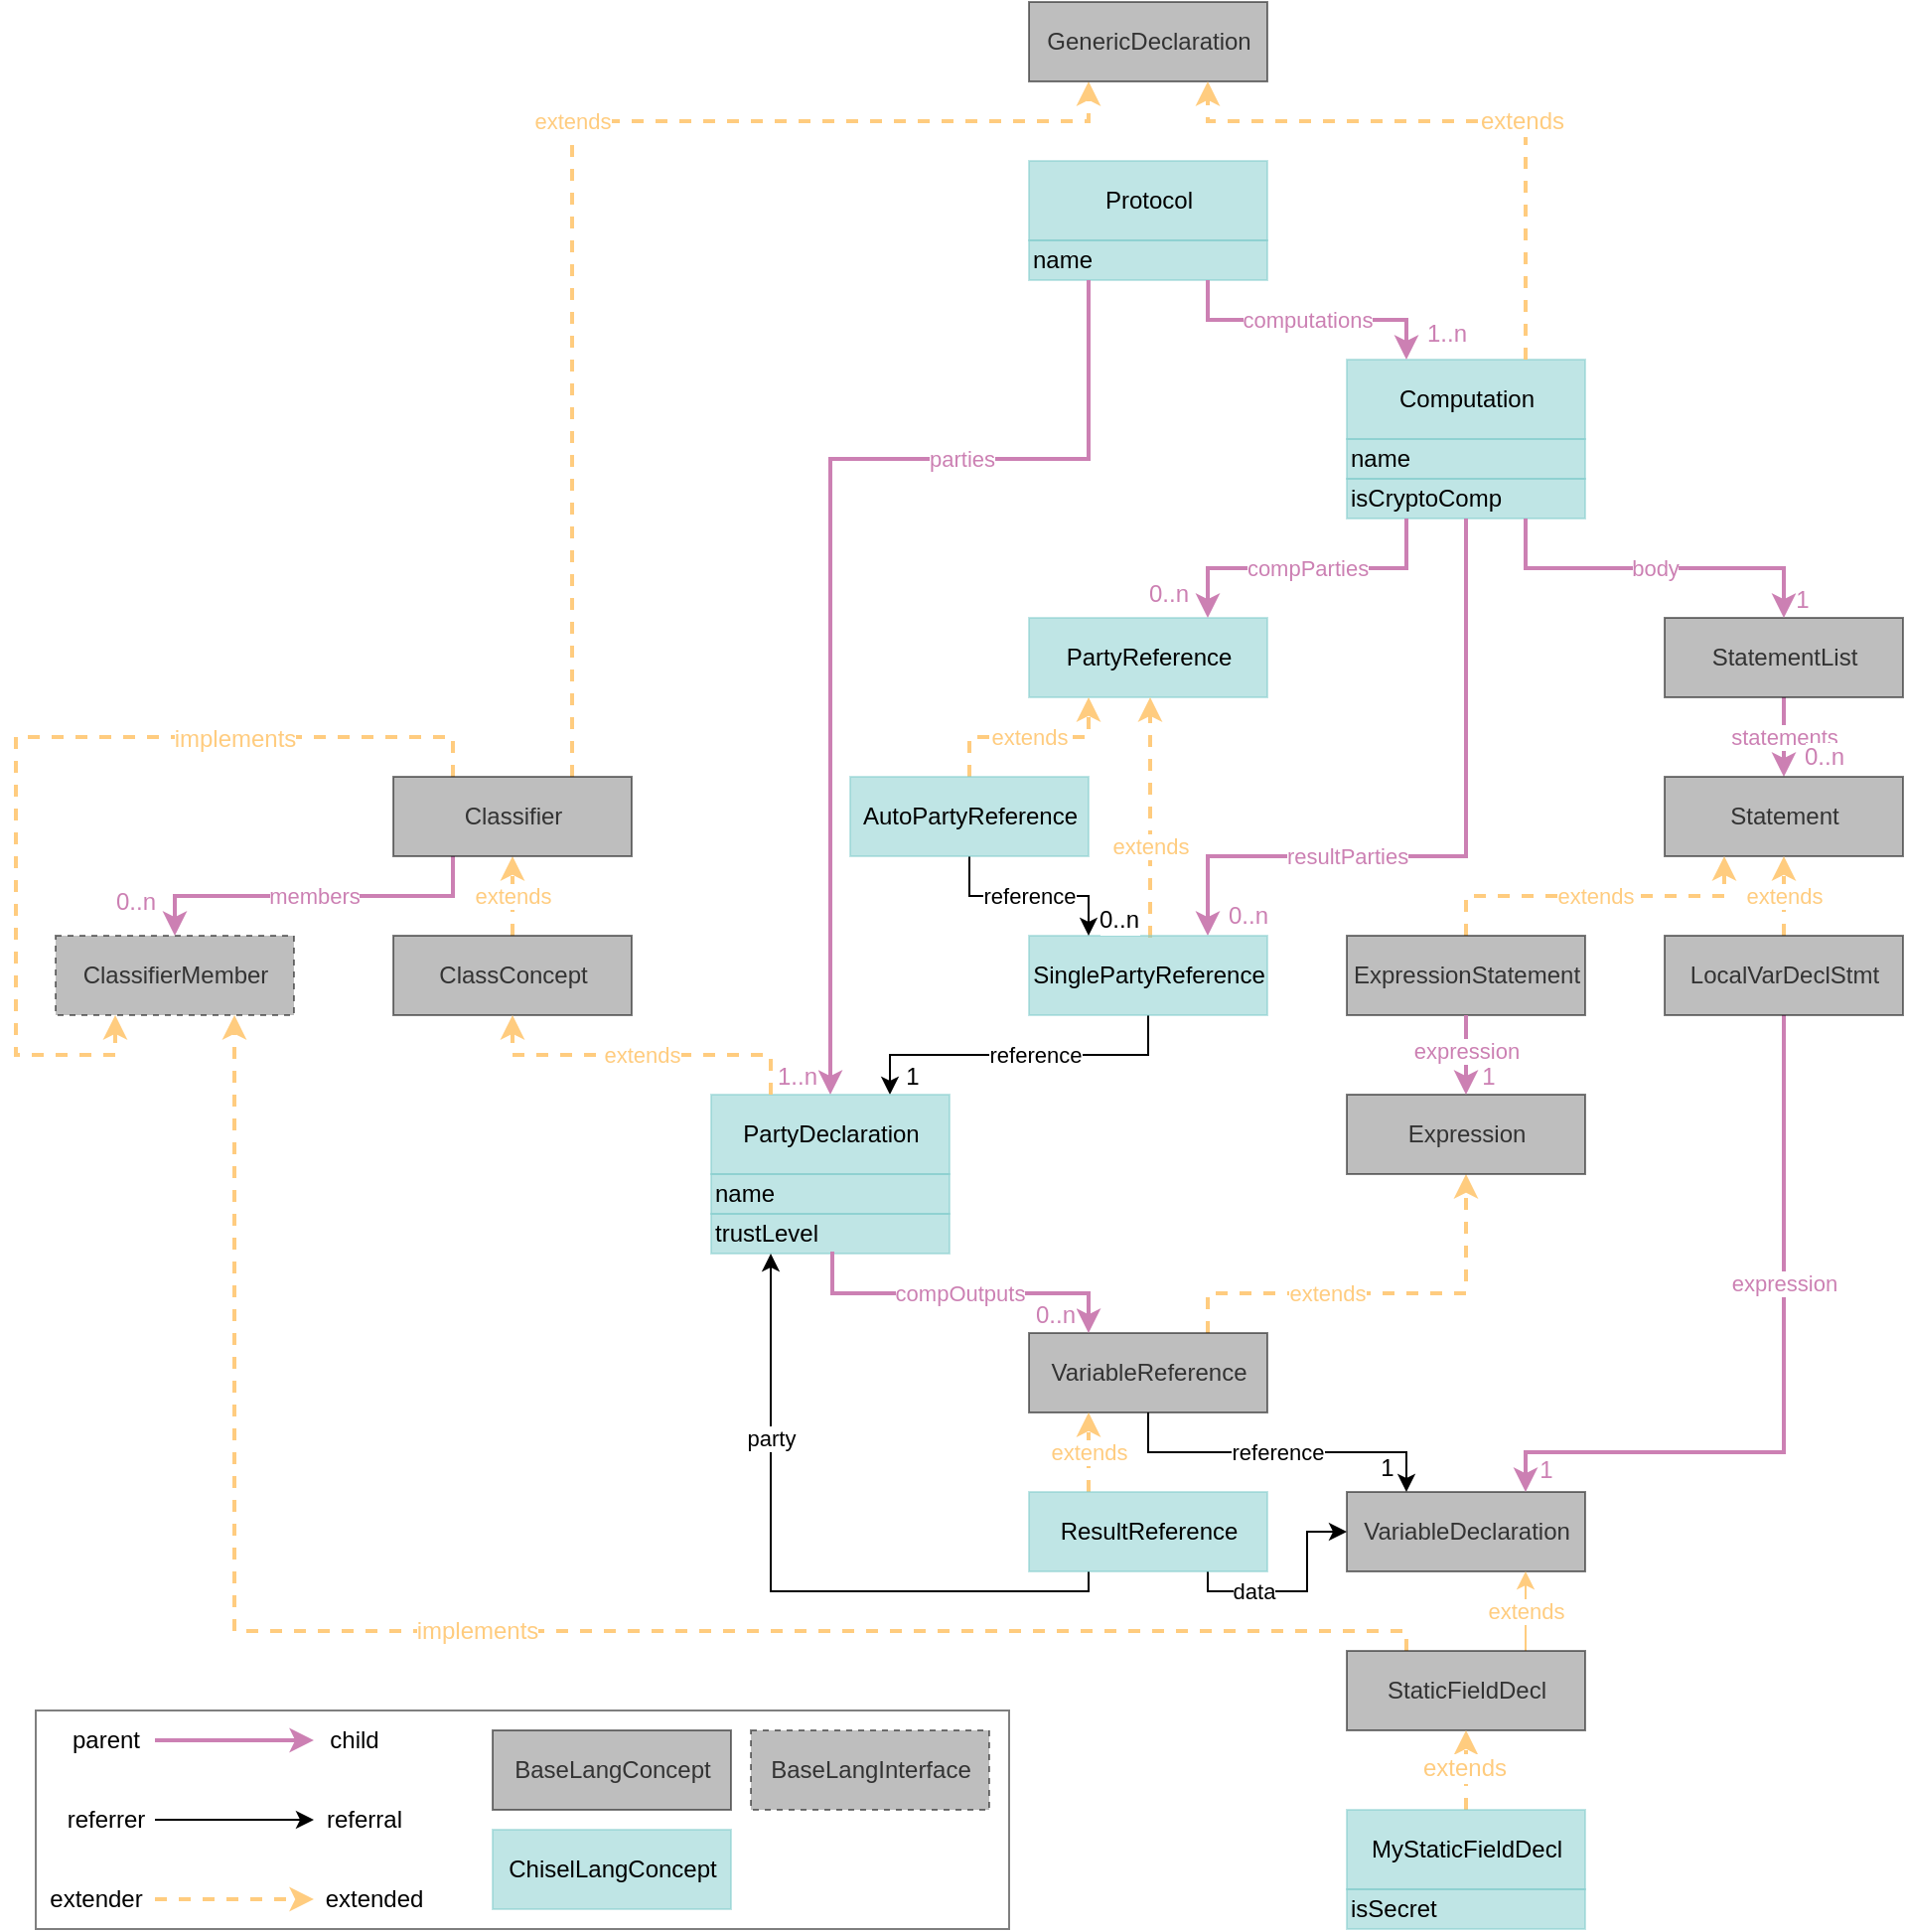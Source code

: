 <mxfile version="12.6.5" type="device"><diagram id="C5RBs43oDa-KdzZeNtuy" name="Page-1"><mxGraphModel dx="2404" dy="1042" grid="1" gridSize="10" guides="1" tooltips="1" connect="1" arrows="1" fold="1" page="1" pageScale="1" pageWidth="827" pageHeight="1169" math="0" shadow="0"><root><mxCell id="WIyWlLk6GJQsqaUBKTNV-0"/><mxCell id="WIyWlLk6GJQsqaUBKTNV-1" parent="WIyWlLk6GJQsqaUBKTNV-0"/><mxCell id="5RTyx34YN-kH-CKHKLqB-13" value="ClassifierMember" style="html=1;fillColor=#7F7F7F;strokeColor=#000000;fontColor=#333333;opacity=50;dashed=1;" parent="WIyWlLk6GJQsqaUBKTNV-1" vertex="1"><mxGeometry x="-490" y="480" width="120" height="40" as="geometry"/></mxCell><mxCell id="5RTyx34YN-kH-CKHKLqB-48" value="&lt;font color=&quot;#cc80b3&quot;&gt;statements&lt;/font&gt;" style="edgeStyle=orthogonalEdgeStyle;rounded=0;orthogonalLoop=1;jettySize=auto;html=1;exitX=0.5;exitY=1;exitDx=0;exitDy=0;entryX=0.5;entryY=0;entryDx=0;entryDy=0;strokeWidth=2;strokeColor=#CC80B3;" parent="WIyWlLk6GJQsqaUBKTNV-1" source="5RTyx34YN-kH-CKHKLqB-20" target="5RTyx34YN-kH-CKHKLqB-21" edge="1"><mxGeometry relative="1" as="geometry"/></mxCell><mxCell id="5RTyx34YN-kH-CKHKLqB-49" value="0..n" style="text;html=1;align=center;verticalAlign=middle;resizable=0;points=[];labelBackgroundColor=#ffffff;fontColor=#CC80B3;" parent="5RTyx34YN-kH-CKHKLqB-48" vertex="1" connectable="0"><mxGeometry x="0.723" relative="1" as="geometry"><mxPoint x="20" y="-4.45" as="offset"/></mxGeometry></mxCell><mxCell id="5RTyx34YN-kH-CKHKLqB-20" value="StatementList" style="html=1;fillColor=#7F7F7F;strokeColor=#000000;fontColor=#333333;opacity=50;" parent="WIyWlLk6GJQsqaUBKTNV-1" vertex="1"><mxGeometry x="320" y="320" width="120" height="40" as="geometry"/></mxCell><mxCell id="5RTyx34YN-kH-CKHKLqB-21" value="Statement" style="html=1;fillColor=#7F7F7F;strokeColor=#000000;fontColor=#333333;opacity=50;" parent="WIyWlLk6GJQsqaUBKTNV-1" vertex="1"><mxGeometry x="320" y="400" width="120" height="40" as="geometry"/></mxCell><mxCell id="5RTyx34YN-kH-CKHKLqB-24" value="" style="group;fillColor=#80CCCC;strokeColor=#80CCCC;opacity=0;" parent="WIyWlLk6GJQsqaUBKTNV-1" vertex="1" connectable="0"><mxGeometry x="160" y="190" width="120" height="80" as="geometry"/></mxCell><mxCell id="5RTyx34YN-kH-CKHKLqB-11" value="Computation" style="html=1;fillColor=#80CCCC;strokeColor=#80CCCC;opacity=50;" parent="5RTyx34YN-kH-CKHKLqB-24" vertex="1"><mxGeometry width="120" height="40" as="geometry"/></mxCell><mxCell id="5RTyx34YN-kH-CKHKLqB-16" value="isCryptoComp" style="html=1;align=left;fillColor=#80CCCC;strokeColor=#80CCCC;opacity=50;" parent="5RTyx34YN-kH-CKHKLqB-24" vertex="1"><mxGeometry y="60" width="120" height="20" as="geometry"/></mxCell><mxCell id="5RTyx34YN-kH-CKHKLqB-17" value="name" style="html=1;align=left;fillColor=#80CCCC;strokeColor=#80CCCC;opacity=50;" parent="5RTyx34YN-kH-CKHKLqB-24" vertex="1"><mxGeometry y="40" width="120" height="20" as="geometry"/></mxCell><mxCell id="5RTyx34YN-kH-CKHKLqB-25" value="" style="group;fillColor=#80CCCC;strokeColor=#80CCCC;verticalAlign=middle;opacity=0;" parent="WIyWlLk6GJQsqaUBKTNV-1" vertex="1" connectable="0"><mxGeometry y="90" width="120" height="60" as="geometry"/></mxCell><mxCell id="5RTyx34YN-kH-CKHKLqB-9" value="Protocol" style="html=1;strokeColor=#80CCCC;fillColor=#80CCCC;opacity=50;" parent="5RTyx34YN-kH-CKHKLqB-25" vertex="1"><mxGeometry width="120" height="40" as="geometry"/></mxCell><mxCell id="5RTyx34YN-kH-CKHKLqB-18" value="name" style="html=1;align=left;strokeColor=#80CCCC;fillColor=#80CCCC;opacity=50;" parent="5RTyx34YN-kH-CKHKLqB-25" vertex="1"><mxGeometry y="40" width="120" height="20" as="geometry"/></mxCell><mxCell id="5RTyx34YN-kH-CKHKLqB-61" value="reference" style="edgeStyle=orthogonalEdgeStyle;rounded=0;jumpStyle=none;orthogonalLoop=1;jettySize=auto;html=1;exitX=0.5;exitY=1;exitDx=0;exitDy=0;strokeColor=#000000;entryX=0.75;entryY=0;entryDx=0;entryDy=0;" parent="WIyWlLk6GJQsqaUBKTNV-1" source="5RTyx34YN-kH-CKHKLqB-30" target="5RTyx34YN-kH-CKHKLqB-59" edge="1"><mxGeometry x="-0.091" relative="1" as="geometry"><mxPoint as="offset"/></mxGeometry></mxCell><mxCell id="5RTyx34YN-kH-CKHKLqB-62" value="1" style="text;html=1;align=center;verticalAlign=middle;resizable=0;points=[];labelBackgroundColor=#ffffff;" parent="5RTyx34YN-kH-CKHKLqB-61" vertex="1" connectable="0"><mxGeometry x="0.886" y="-1" relative="1" as="geometry"><mxPoint x="11.28" y="0.33" as="offset"/></mxGeometry></mxCell><mxCell id="5RTyx34YN-kH-CKHKLqB-32" value="PartyReference" style="html=1;fillColor=#80CCCC;strokeColor=#80CCCC;opacity=50;" parent="WIyWlLk6GJQsqaUBKTNV-1" vertex="1"><mxGeometry y="320" width="120" height="40" as="geometry"/></mxCell><mxCell id="5RTyx34YN-kH-CKHKLqB-33" value="&lt;font color=&quot;#cc80b3&quot;&gt;resultParties&lt;/font&gt;" style="edgeStyle=elbowEdgeStyle;rounded=0;orthogonalLoop=1;jettySize=auto;html=1;exitX=0.5;exitY=1;exitDx=0;exitDy=0;entryX=0.75;entryY=0;entryDx=0;entryDy=0;strokeWidth=2;strokeColor=#CC80B3;jumpStyle=none;elbow=vertical;" parent="WIyWlLk6GJQsqaUBKTNV-1" source="5RTyx34YN-kH-CKHKLqB-16" target="5RTyx34YN-kH-CKHKLqB-30" edge="1"><mxGeometry y="-60" relative="1" as="geometry"><mxPoint x="150" y="437" as="targetPoint"/><Array as="points"><mxPoint x="120" y="440"/><mxPoint x="160" y="420"/><mxPoint x="90" y="370"/><mxPoint x="100" y="370"/><mxPoint x="230" y="370"/><mxPoint x="130" y="370"/><mxPoint x="160" y="440"/><mxPoint x="160" y="400"/><mxPoint x="130" y="400"/><mxPoint x="160" y="440"/></Array><mxPoint x="-60" y="60" as="offset"/></mxGeometry></mxCell><mxCell id="5RTyx34YN-kH-CKHKLqB-40" value="0..n" style="text;html=1;align=center;verticalAlign=middle;resizable=0;points=[];labelBackgroundColor=#ffffff;fontColor=#CC80B3;" parent="5RTyx34YN-kH-CKHKLqB-33" vertex="1" connectable="0"><mxGeometry x="0.776" y="-2" relative="1" as="geometry"><mxPoint x="22" y="27.93" as="offset"/></mxGeometry></mxCell><mxCell id="5RTyx34YN-kH-CKHKLqB-34" value="&lt;font color=&quot;#cc80b3&quot;&gt;body&lt;/font&gt;" style="edgeStyle=orthogonalEdgeStyle;rounded=0;orthogonalLoop=1;jettySize=auto;html=1;exitX=0.75;exitY=1;exitDx=0;exitDy=0;entryX=0.5;entryY=0;entryDx=0;entryDy=0;strokeWidth=2;strokeColor=#CC80B3;" parent="WIyWlLk6GJQsqaUBKTNV-1" source="5RTyx34YN-kH-CKHKLqB-16" target="5RTyx34YN-kH-CKHKLqB-20" edge="1"><mxGeometry relative="1" as="geometry"/></mxCell><mxCell id="5RTyx34YN-kH-CKHKLqB-39" value="1" style="text;html=1;align=center;verticalAlign=middle;resizable=0;points=[];labelBackgroundColor=#ffffff;fontColor=#CC80B3;" parent="5RTyx34YN-kH-CKHKLqB-34" vertex="1" connectable="0"><mxGeometry x="0.856" y="-1" relative="1" as="geometry"><mxPoint x="10.14" y="4.14" as="offset"/></mxGeometry></mxCell><mxCell id="5RTyx34YN-kH-CKHKLqB-35" value="&lt;font color=&quot;#cc80b3&quot;&gt;compParties&lt;/font&gt;" style="edgeStyle=orthogonalEdgeStyle;rounded=0;orthogonalLoop=1;jettySize=auto;html=1;exitX=0.25;exitY=1;exitDx=0;exitDy=0;entryX=0.75;entryY=0;entryDx=0;entryDy=0;strokeWidth=2;strokeColor=#CC80B3;" parent="WIyWlLk6GJQsqaUBKTNV-1" source="5RTyx34YN-kH-CKHKLqB-16" target="5RTyx34YN-kH-CKHKLqB-32" edge="1"><mxGeometry relative="1" as="geometry"><mxPoint as="offset"/></mxGeometry></mxCell><mxCell id="5RTyx34YN-kH-CKHKLqB-41" value="0..n" style="text;html=1;align=center;verticalAlign=middle;resizable=0;points=[];labelBackgroundColor=#ffffff;fontColor=#CC80B3;" parent="5RTyx34YN-kH-CKHKLqB-35" vertex="1" connectable="0"><mxGeometry x="0.9" y="-1" relative="1" as="geometry"><mxPoint x="-19.08" y="-4.98" as="offset"/></mxGeometry></mxCell><mxCell id="5RTyx34YN-kH-CKHKLqB-52" value="&lt;font color=&quot;#ffcc7f&quot;&gt;extends&lt;/font&gt;" style="edgeStyle=orthogonalEdgeStyle;rounded=0;orthogonalLoop=1;jettySize=auto;html=1;exitX=0.5;exitY=0;exitDx=0;exitDy=0;jumpStyle=none;strokeColor=#FFCC7F;dashed=1;strokeWidth=2;" parent="WIyWlLk6GJQsqaUBKTNV-1" source="5RTyx34YN-kH-CKHKLqB-30" edge="1"><mxGeometry x="-0.231" relative="1" as="geometry"><mxPoint x="61" y="360" as="targetPoint"/><Array as="points"><mxPoint x="61" y="480"/><mxPoint x="61" y="360"/></Array><mxPoint as="offset"/></mxGeometry></mxCell><mxCell id="5RTyx34YN-kH-CKHKLqB-30" value="SinglePartyReference" style="html=1;fillColor=#80CCCC;strokeColor=#80CCCC;opacity=50;" parent="WIyWlLk6GJQsqaUBKTNV-1" vertex="1"><mxGeometry y="480" width="120" height="40" as="geometry"/></mxCell><mxCell id="5RTyx34YN-kH-CKHKLqB-51" value="&lt;font color=&quot;#ffcc7f&quot;&gt;extends&lt;/font&gt;" style="edgeStyle=orthogonalEdgeStyle;rounded=0;orthogonalLoop=1;jettySize=auto;html=1;entryX=0.25;entryY=1;entryDx=0;entryDy=0;jumpStyle=none;strokeColor=#FFCC7F;dashed=1;exitX=0.5;exitY=0;exitDx=0;exitDy=0;strokeWidth=2;" parent="WIyWlLk6GJQsqaUBKTNV-1" source="5RTyx34YN-kH-CKHKLqB-46" target="5RTyx34YN-kH-CKHKLqB-32" edge="1"><mxGeometry x="-0.012" relative="1" as="geometry"><mxPoint x="-40" y="440" as="sourcePoint"/><Array as="points"><mxPoint x="-30" y="380"/><mxPoint x="30" y="380"/></Array><mxPoint as="offset"/></mxGeometry></mxCell><mxCell id="5RTyx34YN-kH-CKHKLqB-83" value="reference" style="edgeStyle=orthogonalEdgeStyle;rounded=0;jumpStyle=none;orthogonalLoop=1;jettySize=auto;html=1;exitX=0.5;exitY=1;exitDx=0;exitDy=0;entryX=0.25;entryY=0;entryDx=0;entryDy=0;strokeColor=#000000;" parent="WIyWlLk6GJQsqaUBKTNV-1" source="5RTyx34YN-kH-CKHKLqB-46" target="5RTyx34YN-kH-CKHKLqB-30" edge="1"><mxGeometry relative="1" as="geometry"><mxPoint as="offset"/></mxGeometry></mxCell><mxCell id="5RTyx34YN-kH-CKHKLqB-84" value="0..n" style="text;html=1;align=center;verticalAlign=middle;resizable=0;points=[];labelBackgroundColor=#ffffff;" parent="5RTyx34YN-kH-CKHKLqB-83" vertex="1" connectable="0"><mxGeometry x="0.869" relative="1" as="geometry"><mxPoint x="15.06" y="-2" as="offset"/></mxGeometry></mxCell><mxCell id="5RTyx34YN-kH-CKHKLqB-46" value="AutoPartyReference" style="html=1;fillColor=#80CCCC;strokeColor=#80CCCC;opacity=50;" parent="WIyWlLk6GJQsqaUBKTNV-1" vertex="1"><mxGeometry x="-90" y="400" width="120" height="40" as="geometry"/></mxCell><mxCell id="5RTyx34YN-kH-CKHKLqB-53" value="&lt;font color=&quot;#cc80b3&quot;&gt;computations&lt;/font&gt;" style="edgeStyle=orthogonalEdgeStyle;rounded=0;jumpStyle=none;orthogonalLoop=1;jettySize=auto;html=1;exitX=0.75;exitY=1;exitDx=0;exitDy=0;entryX=0.25;entryY=0;entryDx=0;entryDy=0;strokeColor=#CC80B3;strokeWidth=2;" parent="WIyWlLk6GJQsqaUBKTNV-1" source="5RTyx34YN-kH-CKHKLqB-18" target="5RTyx34YN-kH-CKHKLqB-11" edge="1"><mxGeometry relative="1" as="geometry"><Array as="points"><mxPoint x="90" y="170"/><mxPoint x="190" y="170"/></Array></mxGeometry></mxCell><mxCell id="5RTyx34YN-kH-CKHKLqB-54" value="1..n" style="text;html=1;align=center;verticalAlign=middle;resizable=0;points=[];labelBackgroundColor=#ffffff;fontColor=#CC80B3;" parent="5RTyx34YN-kH-CKHKLqB-53" vertex="1" connectable="0"><mxGeometry x="0.866" relative="1" as="geometry"><mxPoint x="19.96" y="-3.43" as="offset"/></mxGeometry></mxCell><mxCell id="5RTyx34YN-kH-CKHKLqB-55" value="&lt;font color=&quot;#cc80b3&quot;&gt;parties&lt;/font&gt;" style="edgeStyle=orthogonalEdgeStyle;rounded=0;jumpStyle=none;orthogonalLoop=1;jettySize=auto;html=1;exitX=0.25;exitY=1;exitDx=0;exitDy=0;entryX=0.5;entryY=0;entryDx=0;entryDy=0;strokeColor=#CC80B3;strokeWidth=2;" parent="WIyWlLk6GJQsqaUBKTNV-1" source="5RTyx34YN-kH-CKHKLqB-18" target="5RTyx34YN-kH-CKHKLqB-59" edge="1"><mxGeometry x="-0.429" relative="1" as="geometry"><Array as="points"><mxPoint x="30" y="240"/><mxPoint x="-100" y="240"/></Array><mxPoint as="offset"/></mxGeometry></mxCell><mxCell id="5RTyx34YN-kH-CKHKLqB-56" value="1..n" style="text;html=1;align=center;verticalAlign=middle;resizable=0;points=[];labelBackgroundColor=#ffffff;fontColor=#CC80B3;" parent="5RTyx34YN-kH-CKHKLqB-55" vertex="1" connectable="0"><mxGeometry x="0.945" y="-1" relative="1" as="geometry"><mxPoint x="-15.98" y="6.0" as="offset"/></mxGeometry></mxCell><mxCell id="5RTyx34YN-kH-CKHKLqB-65" value="" style="group;fillColor=#80CCCC;strokeColor=#80CCCC;verticalAlign=middle;opacity=0;" parent="WIyWlLk6GJQsqaUBKTNV-1" vertex="1" connectable="0"><mxGeometry x="-160" y="560" width="120" height="80" as="geometry"/></mxCell><mxCell id="5RTyx34YN-kH-CKHKLqB-63" value="trustLevel" style="html=1;align=left;strokeColor=#80CCCC;fillColor=#80CCCC;opacity=50;" parent="5RTyx34YN-kH-CKHKLqB-65" vertex="1"><mxGeometry y="60" width="120" height="20" as="geometry"/></mxCell><mxCell id="5RTyx34YN-kH-CKHKLqB-59" value="PartyDeclaration" style="html=1;strokeColor=#80CCCC;fillColor=#80CCCC;opacity=50;" parent="5RTyx34YN-kH-CKHKLqB-65" vertex="1"><mxGeometry width="120" height="40" as="geometry"/></mxCell><mxCell id="5RTyx34YN-kH-CKHKLqB-60" value="name" style="html=1;align=left;strokeColor=#80CCCC;fillColor=#80CCCC;opacity=50;" parent="5RTyx34YN-kH-CKHKLqB-65" vertex="1"><mxGeometry y="40" width="120" height="20" as="geometry"/></mxCell><mxCell id="5RTyx34YN-kH-CKHKLqB-74" value="reference" style="edgeStyle=orthogonalEdgeStyle;rounded=0;jumpStyle=none;orthogonalLoop=1;jettySize=auto;html=1;strokeColor=#000000;entryX=0.25;entryY=0;entryDx=0;entryDy=0;" parent="WIyWlLk6GJQsqaUBKTNV-1" source="5RTyx34YN-kH-CKHKLqB-66" target="5RTyx34YN-kH-CKHKLqB-73" edge="1"><mxGeometry relative="1" as="geometry"><Array as="points"><mxPoint x="130" y="740"/><mxPoint x="210" y="740"/></Array></mxGeometry></mxCell><mxCell id="5RTyx34YN-kH-CKHKLqB-125" value="1" style="text;html=1;align=center;verticalAlign=middle;resizable=0;points=[];labelBackgroundColor=#ffffff;" parent="5RTyx34YN-kH-CKHKLqB-74" vertex="1" connectable="0"><mxGeometry x="0.913" relative="1" as="geometry"><mxPoint x="-10.06" y="-4.68" as="offset"/></mxGeometry></mxCell><mxCell id="5RTyx34YN-kH-CKHKLqB-90" value="&lt;font color=&quot;#ffcc7f&quot;&gt;extends&lt;/font&gt;" style="edgeStyle=orthogonalEdgeStyle;rounded=0;jumpStyle=none;orthogonalLoop=1;jettySize=auto;html=1;exitX=0.75;exitY=0;exitDx=0;exitDy=0;entryX=0.5;entryY=1;entryDx=0;entryDy=0;dashed=1;strokeColor=#FFCC7F;strokeWidth=2;" parent="WIyWlLk6GJQsqaUBKTNV-1" source="5RTyx34YN-kH-CKHKLqB-66" target="5RTyx34YN-kH-CKHKLqB-89" edge="1"><mxGeometry x="-0.238" relative="1" as="geometry"><mxPoint as="offset"/><Array as="points"><mxPoint x="90" y="660"/><mxPoint x="220" y="660"/></Array></mxGeometry></mxCell><mxCell id="5RTyx34YN-kH-CKHKLqB-66" value="VariableReference" style="html=1;fillColor=#7F7F7F;strokeColor=#000000;fontColor=#333333;opacity=50;" parent="WIyWlLk6GJQsqaUBKTNV-1" vertex="1"><mxGeometry y="680" width="120" height="40" as="geometry"/></mxCell><mxCell id="5RTyx34YN-kH-CKHKLqB-67" value="&lt;font color=&quot;#cc80b3&quot;&gt;members&lt;/font&gt;" style="edgeStyle=orthogonalEdgeStyle;rounded=0;jumpStyle=none;orthogonalLoop=1;jettySize=auto;html=1;exitX=0.25;exitY=1;exitDx=0;exitDy=0;strokeColor=#CC80B3;strokeWidth=2;entryX=0.5;entryY=0;entryDx=0;entryDy=0;" parent="WIyWlLk6GJQsqaUBKTNV-1" source="5RTyx34YN-kH-CKHKLqB-129" target="5RTyx34YN-kH-CKHKLqB-13" edge="1"><mxGeometry relative="1" as="geometry"><mxPoint x="-330" y="500" as="targetPoint"/></mxGeometry></mxCell><mxCell id="5RTyx34YN-kH-CKHKLqB-130" value="0..n" style="text;html=1;align=center;verticalAlign=middle;resizable=0;points=[];labelBackgroundColor=#ffffff;fontColor=#CC80B3;" parent="5RTyx34YN-kH-CKHKLqB-67" vertex="1" connectable="0"><mxGeometry x="0.863" y="-1" relative="1" as="geometry"><mxPoint x="-19.09" y="-4.46" as="offset"/></mxGeometry></mxCell><mxCell id="5RTyx34YN-kH-CKHKLqB-68" value="&lt;font color=&quot;#cc80b3&quot;&gt;compOutputs&lt;/font&gt;" style="edgeStyle=orthogonalEdgeStyle;rounded=0;jumpStyle=none;orthogonalLoop=1;jettySize=auto;html=1;strokeColor=#CC80B3;strokeWidth=2;exitX=0.5;exitY=1;exitDx=0;exitDy=0;" parent="WIyWlLk6GJQsqaUBKTNV-1" source="5RTyx34YN-kH-CKHKLqB-63" edge="1"><mxGeometry relative="1" as="geometry"><mxPoint x="-120" y="640" as="sourcePoint"/><Array as="points"><mxPoint x="-99" y="660"/><mxPoint x="30" y="660"/></Array><mxPoint x="30" y="680" as="targetPoint"/></mxGeometry></mxCell><mxCell id="5RTyx34YN-kH-CKHKLqB-126" value="0..n" style="text;html=1;align=center;verticalAlign=middle;resizable=0;points=[];labelBackgroundColor=#ffffff;fontColor=#CC80B3;" parent="5RTyx34YN-kH-CKHKLqB-68" vertex="1" connectable="0"><mxGeometry x="0.923" relative="1" as="geometry"><mxPoint x="-16.88" y="-2.61" as="offset"/></mxGeometry></mxCell><mxCell id="5RTyx34YN-kH-CKHKLqB-73" value="VariableDeclaration" style="html=1;fillColor=#7F7F7F;strokeColor=#000000;fontColor=#333333;opacity=50;" parent="WIyWlLk6GJQsqaUBKTNV-1" vertex="1"><mxGeometry x="160" y="760" width="120" height="40" as="geometry"/></mxCell><mxCell id="5RTyx34YN-kH-CKHKLqB-87" value="&lt;font color=&quot;#ffcc7f&quot;&gt;extends&lt;/font&gt;" style="edgeStyle=orthogonalEdgeStyle;rounded=0;jumpStyle=none;orthogonalLoop=1;jettySize=auto;html=1;exitX=0.25;exitY=0;exitDx=0;exitDy=0;entryX=0.25;entryY=1;entryDx=0;entryDy=0;strokeColor=#FFCC7F;strokeWidth=2;dashed=1;" parent="WIyWlLk6GJQsqaUBKTNV-1" source="5RTyx34YN-kH-CKHKLqB-86" target="5RTyx34YN-kH-CKHKLqB-66" edge="1"><mxGeometry relative="1" as="geometry"/></mxCell><mxCell id="5RTyx34YN-kH-CKHKLqB-137" value="party" style="edgeStyle=orthogonalEdgeStyle;rounded=0;jumpStyle=none;orthogonalLoop=1;jettySize=auto;html=1;exitX=0.25;exitY=1;exitDx=0;exitDy=0;entryX=0.25;entryY=1;entryDx=0;entryDy=0;strokeColor=#000000;strokeWidth=1;" parent="WIyWlLk6GJQsqaUBKTNV-1" source="5RTyx34YN-kH-CKHKLqB-86" target="5RTyx34YN-kH-CKHKLqB-63" edge="1"><mxGeometry x="0.457" relative="1" as="geometry"><mxPoint as="offset"/><Array as="points"><mxPoint x="30" y="810"/><mxPoint x="-130" y="810"/></Array></mxGeometry></mxCell><mxCell id="5RTyx34YN-kH-CKHKLqB-138" value="data" style="edgeStyle=orthogonalEdgeStyle;rounded=0;jumpStyle=none;orthogonalLoop=1;jettySize=auto;html=1;exitX=0.75;exitY=1;exitDx=0;exitDy=0;entryX=0;entryY=0.5;entryDx=0;entryDy=0;strokeColor=#000000;strokeWidth=1;" parent="WIyWlLk6GJQsqaUBKTNV-1" source="5RTyx34YN-kH-CKHKLqB-86" target="5RTyx34YN-kH-CKHKLqB-73" edge="1"><mxGeometry x="-0.402" relative="1" as="geometry"><mxPoint as="offset"/><Array as="points"><mxPoint x="90" y="810"/><mxPoint x="140" y="810"/><mxPoint x="140" y="780"/></Array></mxGeometry></mxCell><mxCell id="5RTyx34YN-kH-CKHKLqB-86" value="ResultReference" style="html=1;fillColor=#80CCCC;strokeColor=#80CCCC;opacity=50;" parent="WIyWlLk6GJQsqaUBKTNV-1" vertex="1"><mxGeometry y="760" width="120" height="40" as="geometry"/></mxCell><mxCell id="5RTyx34YN-kH-CKHKLqB-92" value="&lt;font color=&quot;#ffcc7f&quot;&gt;extends&lt;/font&gt;" style="edgeStyle=orthogonalEdgeStyle;rounded=0;jumpStyle=none;orthogonalLoop=1;jettySize=auto;html=1;exitX=0.5;exitY=0;exitDx=0;exitDy=0;entryX=0.25;entryY=1;entryDx=0;entryDy=0;dashed=1;strokeColor=#FFCC7F;strokeWidth=2;" parent="WIyWlLk6GJQsqaUBKTNV-1" source="5RTyx34YN-kH-CKHKLqB-91" target="5RTyx34YN-kH-CKHKLqB-21" edge="1"><mxGeometry relative="1" as="geometry"><mxPoint as="offset"/></mxGeometry></mxCell><mxCell id="5RTyx34YN-kH-CKHKLqB-91" value="ExpressionStatement" style="html=1;fillColor=#7F7F7F;strokeColor=#000000;fontColor=#333333;opacity=50;" parent="WIyWlLk6GJQsqaUBKTNV-1" vertex="1"><mxGeometry x="160" y="480" width="120" height="40" as="geometry"/></mxCell><mxCell id="5RTyx34YN-kH-CKHKLqB-96" value="&lt;font color=&quot;#ffcc7f&quot;&gt;extends&lt;/font&gt;" style="edgeStyle=orthogonalEdgeStyle;rounded=0;jumpStyle=none;orthogonalLoop=1;jettySize=auto;html=1;exitX=0.5;exitY=0;exitDx=0;exitDy=0;entryX=0.5;entryY=1;entryDx=0;entryDy=0;strokeColor=#FFCC7F;strokeWidth=2;dashed=1;" parent="WIyWlLk6GJQsqaUBKTNV-1" source="5RTyx34YN-kH-CKHKLqB-95" target="5RTyx34YN-kH-CKHKLqB-21" edge="1"><mxGeometry relative="1" as="geometry"/></mxCell><mxCell id="5RTyx34YN-kH-CKHKLqB-101" value="&lt;font color=&quot;#cc80b3&quot;&gt;expression&lt;/font&gt;" style="edgeStyle=orthogonalEdgeStyle;rounded=0;jumpStyle=none;orthogonalLoop=1;jettySize=auto;html=1;exitX=0.5;exitY=1;exitDx=0;exitDy=0;strokeColor=#CC80B3;strokeWidth=2;entryX=0.75;entryY=0;entryDx=0;entryDy=0;" parent="WIyWlLk6GJQsqaUBKTNV-1" source="5RTyx34YN-kH-CKHKLqB-95" target="5RTyx34YN-kH-CKHKLqB-73" edge="1"><mxGeometry x="-0.272" relative="1" as="geometry"><mxPoint x="180" y="877" as="targetPoint"/><Array as="points"><mxPoint x="360" y="740"/><mxPoint x="260" y="740"/></Array><mxPoint as="offset"/></mxGeometry></mxCell><mxCell id="5RTyx34YN-kH-CKHKLqB-124" value="1" style="text;html=1;align=center;verticalAlign=middle;resizable=0;points=[];labelBackgroundColor=#ffffff;fontColor=#CC80B3;" parent="5RTyx34YN-kH-CKHKLqB-101" vertex="1" connectable="0"><mxGeometry x="0.959" relative="1" as="geometry"><mxPoint x="10.02" y="-3.27" as="offset"/></mxGeometry></mxCell><mxCell id="5RTyx34YN-kH-CKHKLqB-95" value="LocalVarDeclStmt" style="html=1;fillColor=#7F7F7F;strokeColor=#000000;fontColor=#333333;opacity=50;" parent="WIyWlLk6GJQsqaUBKTNV-1" vertex="1"><mxGeometry x="320" y="480" width="120" height="40" as="geometry"/></mxCell><mxCell id="5RTyx34YN-kH-CKHKLqB-89" value="Expression" style="html=1;fillColor=#7F7F7F;strokeColor=#000000;fontColor=#333333;opacity=50;" parent="WIyWlLk6GJQsqaUBKTNV-1" vertex="1"><mxGeometry x="160" y="560" width="120" height="40" as="geometry"/></mxCell><mxCell id="5RTyx34YN-kH-CKHKLqB-123" value="&lt;font color=&quot;#cc80b3&quot;&gt;expression&lt;/font&gt;" style="edgeStyle=orthogonalEdgeStyle;rounded=0;jumpStyle=none;orthogonalLoop=1;jettySize=auto;html=1;exitX=0.5;exitY=1;exitDx=0;exitDy=0;strokeColor=#CC80B3;strokeWidth=2;" parent="WIyWlLk6GJQsqaUBKTNV-1" source="5RTyx34YN-kH-CKHKLqB-91" target="5RTyx34YN-kH-CKHKLqB-89" edge="1"><mxGeometry x="-0.091" relative="1" as="geometry"><mxPoint x="230.333" y="519.833" as="sourcePoint"/><mxPoint x="200.333" y="639.833" as="targetPoint"/><Array as="points"/><mxPoint as="offset"/></mxGeometry></mxCell><mxCell id="5RTyx34YN-kH-CKHKLqB-127" value="1" style="text;html=1;align=center;verticalAlign=middle;resizable=0;points=[];labelBackgroundColor=#ffffff;fontColor=#CC80B3;" parent="5RTyx34YN-kH-CKHKLqB-123" vertex="1" connectable="0"><mxGeometry x="0.698" relative="1" as="geometry"><mxPoint x="11" y="-2.97" as="offset"/></mxGeometry></mxCell><mxCell id="5RTyx34YN-kH-CKHKLqB-132" value="&lt;font color=&quot;#ffcc7f&quot;&gt;extends&lt;/font&gt;" style="edgeStyle=orthogonalEdgeStyle;rounded=0;jumpStyle=none;orthogonalLoop=1;jettySize=auto;html=1;exitX=0.5;exitY=0;exitDx=0;exitDy=0;entryX=0.5;entryY=1;entryDx=0;entryDy=0;dashed=1;strokeColor=#FFCC7F;strokeWidth=2;" parent="WIyWlLk6GJQsqaUBKTNV-1" source="5RTyx34YN-kH-CKHKLqB-128" target="5RTyx34YN-kH-CKHKLqB-129" edge="1"><mxGeometry relative="1" as="geometry"/></mxCell><mxCell id="5RTyx34YN-kH-CKHKLqB-128" value="ClassConcept" style="html=1;fillColor=#7F7F7F;strokeColor=#000000;fontColor=#333333;opacity=50;" parent="WIyWlLk6GJQsqaUBKTNV-1" vertex="1"><mxGeometry x="-320" y="480" width="120" height="40" as="geometry"/></mxCell><mxCell id="YdYGUel9aU3AZzCIeqz6-28" value="&lt;font color=&quot;#ffcc7f&quot;&gt;extends&lt;/font&gt;" style="edgeStyle=orthogonalEdgeStyle;rounded=0;orthogonalLoop=1;jettySize=auto;html=1;exitX=0.75;exitY=0;exitDx=0;exitDy=0;entryX=0.25;entryY=1;entryDx=0;entryDy=0;strokeColor=#FFCC7F;dashed=1;strokeWidth=2;" edge="1" parent="WIyWlLk6GJQsqaUBKTNV-1" source="5RTyx34YN-kH-CKHKLqB-129" target="YdYGUel9aU3AZzCIeqz6-1"><mxGeometry x="0.082" relative="1" as="geometry"><Array as="points"><mxPoint x="-230" y="70"/><mxPoint x="30" y="70"/></Array><mxPoint as="offset"/></mxGeometry></mxCell><mxCell id="YdYGUel9aU3AZzCIeqz6-29" style="edgeStyle=orthogonalEdgeStyle;rounded=0;orthogonalLoop=1;jettySize=auto;html=1;exitX=0.25;exitY=0;exitDx=0;exitDy=0;strokeColor=#FFCC7F;entryX=0.25;entryY=1;entryDx=0;entryDy=0;dashed=1;strokeWidth=2;" edge="1" parent="WIyWlLk6GJQsqaUBKTNV-1" source="5RTyx34YN-kH-CKHKLqB-129" target="5RTyx34YN-kH-CKHKLqB-13"><mxGeometry relative="1" as="geometry"><mxPoint x="-460" y="520" as="targetPoint"/><Array as="points"><mxPoint x="-290" y="380"/><mxPoint x="-510" y="380"/><mxPoint x="-510" y="540"/><mxPoint x="-460" y="540"/></Array></mxGeometry></mxCell><mxCell id="YdYGUel9aU3AZzCIeqz6-30" value="&lt;font color=&quot;#ffcc7f&quot;&gt;implements&lt;/font&gt;" style="text;html=1;align=center;verticalAlign=middle;resizable=0;points=[];labelBackgroundColor=#ffffff;" vertex="1" connectable="0" parent="YdYGUel9aU3AZzCIeqz6-29"><mxGeometry x="-0.491" y="1" relative="1" as="geometry"><mxPoint x="-11" as="offset"/></mxGeometry></mxCell><mxCell id="5RTyx34YN-kH-CKHKLqB-129" value="Classifier" style="html=1;fillColor=#7F7F7F;strokeColor=#000000;fontColor=#333333;opacity=50;" parent="WIyWlLk6GJQsqaUBKTNV-1" vertex="1"><mxGeometry x="-320" y="400" width="120" height="40" as="geometry"/></mxCell><mxCell id="5RTyx34YN-kH-CKHKLqB-133" value="&lt;font color=&quot;#ffcc7f&quot;&gt;extends&lt;/font&gt;" style="edgeStyle=orthogonalEdgeStyle;rounded=0;jumpStyle=none;orthogonalLoop=1;jettySize=auto;html=1;exitX=0.25;exitY=0;exitDx=0;exitDy=0;entryX=0.5;entryY=1;entryDx=0;entryDy=0;dashed=1;strokeColor=#FFCC7F;strokeWidth=2;" parent="WIyWlLk6GJQsqaUBKTNV-1" source="5RTyx34YN-kH-CKHKLqB-59" target="5RTyx34YN-kH-CKHKLqB-128" edge="1"><mxGeometry relative="1" as="geometry"/></mxCell><mxCell id="YdYGUel9aU3AZzCIeqz6-1" value="GenericDeclaration" style="html=1;fillColor=#7F7F7F;strokeColor=#000000;fontColor=#333333;opacity=50;" vertex="1" parent="WIyWlLk6GJQsqaUBKTNV-1"><mxGeometry y="10.0" width="120" height="40" as="geometry"/></mxCell><mxCell id="YdYGUel9aU3AZzCIeqz6-2" style="edgeStyle=orthogonalEdgeStyle;rounded=0;orthogonalLoop=1;jettySize=auto;html=1;exitX=0.75;exitY=0;exitDx=0;exitDy=0;entryX=0.75;entryY=1;entryDx=0;entryDy=0;dashed=1;strokeColor=#FFCC7F;strokeWidth=2;" edge="1" parent="WIyWlLk6GJQsqaUBKTNV-1" source="5RTyx34YN-kH-CKHKLqB-11" target="YdYGUel9aU3AZzCIeqz6-1"><mxGeometry relative="1" as="geometry"><Array as="points"><mxPoint x="250" y="70"/><mxPoint x="90" y="70"/></Array></mxGeometry></mxCell><mxCell id="YdYGUel9aU3AZzCIeqz6-3" value="&lt;font color=&quot;#ffcc7f&quot;&gt;extends&lt;/font&gt;" style="text;html=1;align=center;verticalAlign=middle;resizable=0;points=[];labelBackgroundColor=#ffffff;" vertex="1" connectable="0" parent="YdYGUel9aU3AZzCIeqz6-2"><mxGeometry x="-0.186" relative="1" as="geometry"><mxPoint as="offset"/></mxGeometry></mxCell><mxCell id="YdYGUel9aU3AZzCIeqz6-20" style="edgeStyle=orthogonalEdgeStyle;rounded=0;orthogonalLoop=1;jettySize=auto;html=1;exitX=0.25;exitY=0;exitDx=0;exitDy=0;entryX=0.75;entryY=1;entryDx=0;entryDy=0;dashed=1;strokeColor=#FFCC7F;strokeWidth=2;" edge="1" parent="WIyWlLk6GJQsqaUBKTNV-1" source="YdYGUel9aU3AZzCIeqz6-6" target="5RTyx34YN-kH-CKHKLqB-13"><mxGeometry relative="1" as="geometry"><Array as="points"><mxPoint x="190" y="830"/><mxPoint x="-400" y="830"/></Array></mxGeometry></mxCell><mxCell id="YdYGUel9aU3AZzCIeqz6-21" value="&lt;font color=&quot;#ffcc7f&quot;&gt;implements&lt;/font&gt;" style="text;html=1;align=center;verticalAlign=middle;resizable=0;points=[];labelBackgroundColor=#ffffff;" vertex="1" connectable="0" parent="YdYGUel9aU3AZzCIeqz6-20"><mxGeometry x="0.05" y="1" relative="1" as="geometry"><mxPoint y="-1" as="offset"/></mxGeometry></mxCell><mxCell id="YdYGUel9aU3AZzCIeqz6-27" value="&lt;font color=&quot;#ffcc7f&quot;&gt;extends&lt;/font&gt;" style="edgeStyle=orthogonalEdgeStyle;rounded=0;orthogonalLoop=1;jettySize=auto;html=1;exitX=0.75;exitY=0;exitDx=0;exitDy=0;entryX=0.75;entryY=1;entryDx=0;entryDy=0;strokeColor=#FFCC7F;" edge="1" parent="WIyWlLk6GJQsqaUBKTNV-1" source="YdYGUel9aU3AZzCIeqz6-6" target="5RTyx34YN-kH-CKHKLqB-73"><mxGeometry relative="1" as="geometry"/></mxCell><mxCell id="YdYGUel9aU3AZzCIeqz6-6" value="StaticFieldDecl" style="html=1;fillColor=#7F7F7F;strokeColor=#000000;fontColor=#333333;opacity=50;" vertex="1" parent="WIyWlLk6GJQsqaUBKTNV-1"><mxGeometry x="160" y="840" width="120" height="40" as="geometry"/></mxCell><mxCell id="YdYGUel9aU3AZzCIeqz6-22" style="edgeStyle=orthogonalEdgeStyle;rounded=0;orthogonalLoop=1;jettySize=auto;html=1;exitX=0.5;exitY=0;exitDx=0;exitDy=0;entryX=0.5;entryY=1;entryDx=0;entryDy=0;dashed=1;strokeColor=#FFCC7F;strokeWidth=2;" edge="1" parent="WIyWlLk6GJQsqaUBKTNV-1" source="YdYGUel9aU3AZzCIeqz6-19" target="YdYGUel9aU3AZzCIeqz6-6"><mxGeometry relative="1" as="geometry"><mxPoint x="-420" y="570" as="sourcePoint"/><mxPoint x="-420" y="530" as="targetPoint"/><Array as="points"><mxPoint x="220" y="900"/><mxPoint x="220" y="900"/></Array></mxGeometry></mxCell><mxCell id="YdYGUel9aU3AZzCIeqz6-23" value="&lt;font color=&quot;#ffcc7f&quot;&gt;extends&lt;/font&gt;" style="text;html=1;align=center;verticalAlign=middle;resizable=0;points=[];labelBackgroundColor=#ffffff;" vertex="1" connectable="0" parent="YdYGUel9aU3AZzCIeqz6-22"><mxGeometry x="0.05" y="1" relative="1" as="geometry"><mxPoint as="offset"/></mxGeometry></mxCell><mxCell id="YdYGUel9aU3AZzCIeqz6-26" value="" style="group" vertex="1" connectable="0" parent="WIyWlLk6GJQsqaUBKTNV-1"><mxGeometry x="160" y="920" width="120" height="60" as="geometry"/></mxCell><mxCell id="YdYGUel9aU3AZzCIeqz6-19" value="MyStaticFieldDecl" style="html=1;fillColor=#80CCCC;strokeColor=#80CCCC;opacity=50;" vertex="1" parent="YdYGUel9aU3AZzCIeqz6-26"><mxGeometry width="120" height="40" as="geometry"/></mxCell><mxCell id="YdYGUel9aU3AZzCIeqz6-25" value="isSecret" style="html=1;fillColor=#80CCCC;strokeColor=#80CCCC;opacity=50;align=left;" vertex="1" parent="YdYGUel9aU3AZzCIeqz6-26"><mxGeometry y="40" width="120" height="20" as="geometry"/></mxCell><mxCell id="YdYGUel9aU3AZzCIeqz6-38" value="" style="group" vertex="1" connectable="0" parent="WIyWlLk6GJQsqaUBKTNV-1"><mxGeometry x="-500" y="870" width="490" height="110" as="geometry"/></mxCell><mxCell id="5RTyx34YN-kH-CKHKLqB-121" value="" style="group;fontColor=#333333;verticalAlign=middle;fillColor=none;opacity=50;gradientColor=#ffffff;strokeColor=#000000;" parent="YdYGUel9aU3AZzCIeqz6-38" vertex="1" connectable="0"><mxGeometry width="490" height="110" as="geometry"/></mxCell><mxCell id="YdYGUel9aU3AZzCIeqz6-34" value="BaseLangInterface" style="html=1;fillColor=#7F7F7F;strokeColor=#000000;fontColor=#333333;opacity=50;dashed=1;" vertex="1" parent="YdYGUel9aU3AZzCIeqz6-38"><mxGeometry x="360" y="10" width="120" height="40" as="geometry"/></mxCell><mxCell id="5RTyx34YN-kH-CKHKLqB-119" value="BaseLangConcept" style="html=1;fillColor=#7F7F7F;strokeColor=#000000;fontColor=#333333;opacity=50;" parent="YdYGUel9aU3AZzCIeqz6-38" vertex="1"><mxGeometry x="230" y="10" width="120" height="40" as="geometry"/></mxCell><mxCell id="5RTyx34YN-kH-CKHKLqB-120" value="ChiselLangConcept" style="html=1;strokeColor=#80CCCC;fillColor=#80CCCC;opacity=50;" parent="YdYGUel9aU3AZzCIeqz6-38" vertex="1"><mxGeometry x="230" y="60" width="120" height="40" as="geometry"/></mxCell><mxCell id="YdYGUel9aU3AZzCIeqz6-35" value="" style="group" vertex="1" connectable="0" parent="YdYGUel9aU3AZzCIeqz6-38"><mxGeometry x="10" y="5" width="170" height="20" as="geometry"/></mxCell><mxCell id="5RTyx34YN-kH-CKHKLqB-106" value="" style="endArrow=classic;html=1;strokeColor=#CC80B3;strokeWidth=2;" parent="YdYGUel9aU3AZzCIeqz6-35" edge="1"><mxGeometry width="50" height="50" relative="1" as="geometry"><mxPoint x="50" y="10" as="sourcePoint"/><mxPoint x="130" y="10" as="targetPoint"/></mxGeometry></mxCell><mxCell id="5RTyx34YN-kH-CKHKLqB-107" value="child" style="text;html=1;align=center;verticalAlign=middle;resizable=0;points=[];autosize=1;" parent="YdYGUel9aU3AZzCIeqz6-35" vertex="1"><mxGeometry x="130" width="40" height="20" as="geometry"/></mxCell><mxCell id="5RTyx34YN-kH-CKHKLqB-112" value="parent" style="text;html=1;align=center;verticalAlign=middle;resizable=0;points=[];autosize=1;" parent="YdYGUel9aU3AZzCIeqz6-35" vertex="1"><mxGeometry width="50" height="20" as="geometry"/></mxCell><mxCell id="YdYGUel9aU3AZzCIeqz6-36" value="" style="group" vertex="1" connectable="0" parent="YdYGUel9aU3AZzCIeqz6-38"><mxGeometry x="10" y="45" width="180" height="20" as="geometry"/></mxCell><mxCell id="5RTyx34YN-kH-CKHKLqB-113" value="" style="endArrow=classic;html=1;strokeColor=#000000;strokeWidth=1;" parent="YdYGUel9aU3AZzCIeqz6-36" edge="1"><mxGeometry width="50" height="50" relative="1" as="geometry"><mxPoint x="50" y="10" as="sourcePoint"/><mxPoint x="130" y="10" as="targetPoint"/></mxGeometry></mxCell><mxCell id="5RTyx34YN-kH-CKHKLqB-114" value="referral" style="text;html=1;align=center;verticalAlign=middle;resizable=0;points=[];autosize=1;" parent="YdYGUel9aU3AZzCIeqz6-36" vertex="1"><mxGeometry x="130" width="50" height="20" as="geometry"/></mxCell><mxCell id="5RTyx34YN-kH-CKHKLqB-115" value="referrer" style="text;html=1;align=center;verticalAlign=middle;resizable=0;points=[];autosize=1;" parent="YdYGUel9aU3AZzCIeqz6-36" vertex="1"><mxGeometry width="50" height="20" as="geometry"/></mxCell><mxCell id="YdYGUel9aU3AZzCIeqz6-37" value="" style="group" vertex="1" connectable="0" parent="YdYGUel9aU3AZzCIeqz6-38"><mxGeometry y="85" width="200" height="20" as="geometry"/></mxCell><mxCell id="5RTyx34YN-kH-CKHKLqB-116" value="" style="endArrow=classic;html=1;strokeColor=#FFCC7F;strokeWidth=2;dashed=1;" parent="YdYGUel9aU3AZzCIeqz6-37" edge="1"><mxGeometry width="50" height="50" relative="1" as="geometry"><mxPoint x="60" y="10" as="sourcePoint"/><mxPoint x="140" y="10" as="targetPoint"/></mxGeometry></mxCell><mxCell id="5RTyx34YN-kH-CKHKLqB-117" value="extended" style="text;html=1;align=center;verticalAlign=middle;resizable=0;points=[];autosize=1;" parent="YdYGUel9aU3AZzCIeqz6-37" vertex="1"><mxGeometry x="140" width="60" height="20" as="geometry"/></mxCell><mxCell id="5RTyx34YN-kH-CKHKLqB-118" value="extender" style="text;html=1;align=center;verticalAlign=middle;resizable=0;points=[];autosize=1;" parent="YdYGUel9aU3AZzCIeqz6-37" vertex="1"><mxGeometry width="60" height="20" as="geometry"/></mxCell></root></mxGraphModel></diagram></mxfile>